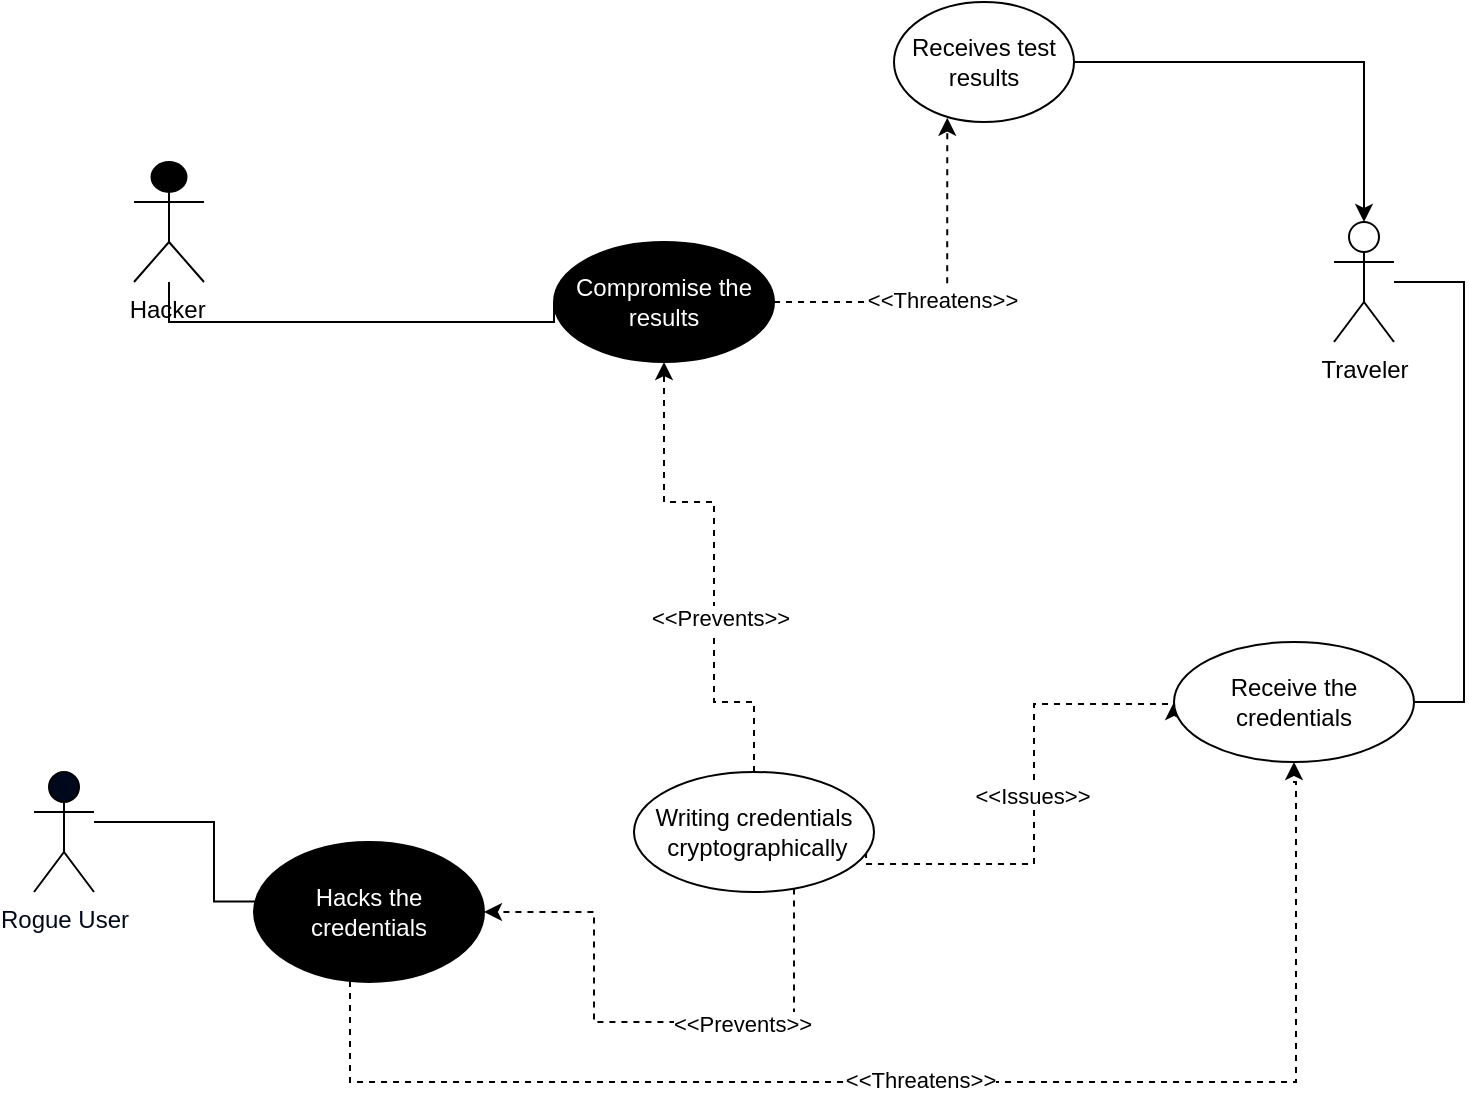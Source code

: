 <mxfile version="21.8.2" type="github">
  <diagram name="Page-1" id="hHoQwFloUAMHd9b8XSfH">
    <mxGraphModel dx="942" dy="1695" grid="1" gridSize="10" guides="1" tooltips="1" connect="1" arrows="1" fold="1" page="1" pageScale="1" pageWidth="850" pageHeight="1100" math="0" shadow="0">
      <root>
        <mxCell id="0" />
        <mxCell id="1" parent="0" />
        <mxCell id="bgF9OY12VIYj5gz-CZeS-47" style="edgeStyle=orthogonalEdgeStyle;rounded=0;orthogonalLoop=1;jettySize=auto;html=1;entryX=1;entryY=0.5;entryDx=0;entryDy=0;endArrow=none;endFill=0;" parent="1" source="bgF9OY12VIYj5gz-CZeS-6" target="bgF9OY12VIYj5gz-CZeS-46" edge="1">
          <mxGeometry relative="1" as="geometry">
            <mxPoint x="890" y="130" as="sourcePoint" />
            <Array as="points">
              <mxPoint x="785" y="230" />
            </Array>
          </mxGeometry>
        </mxCell>
        <object label="Traveler" id="bgF9OY12VIYj5gz-CZeS-6">
          <mxCell style="shape=umlActor;verticalLabelPosition=bottom;verticalAlign=top;html=1;outlineConnect=0;" parent="1" vertex="1">
            <mxGeometry x="720" y="-10" width="30" height="60" as="geometry" />
          </mxCell>
        </object>
        <mxCell id="bgF9OY12VIYj5gz-CZeS-39" style="edgeStyle=orthogonalEdgeStyle;rounded=0;orthogonalLoop=1;jettySize=auto;html=1;dashed=1;entryX=1;entryY=0.5;entryDx=0;entryDy=0;" parent="1" source="bgF9OY12VIYj5gz-CZeS-14" target="bgF9OY12VIYj5gz-CZeS-28" edge="1">
          <mxGeometry relative="1" as="geometry">
            <mxPoint x="340" y="290" as="targetPoint" />
            <Array as="points">
              <mxPoint x="450" y="390" />
              <mxPoint x="350" y="390" />
              <mxPoint x="350" y="335" />
            </Array>
          </mxGeometry>
        </mxCell>
        <mxCell id="bgF9OY12VIYj5gz-CZeS-40" value="&amp;lt;&amp;lt;Prevents&amp;gt;&amp;gt;" style="edgeLabel;html=1;align=center;verticalAlign=middle;resizable=0;points=[];" parent="bgF9OY12VIYj5gz-CZeS-39" vertex="1" connectable="0">
          <mxGeometry x="-0.33" y="1" relative="1" as="geometry">
            <mxPoint as="offset" />
          </mxGeometry>
        </mxCell>
        <mxCell id="bgF9OY12VIYj5gz-CZeS-51" style="edgeStyle=orthogonalEdgeStyle;rounded=0;orthogonalLoop=1;jettySize=auto;html=1;dashed=1;exitX=0.967;exitY=0.667;exitDx=0;exitDy=0;entryX=0;entryY=0.5;entryDx=0;entryDy=0;exitPerimeter=0;" parent="1" edge="1" target="bgF9OY12VIYj5gz-CZeS-46" source="bgF9OY12VIYj5gz-CZeS-14">
          <mxGeometry relative="1" as="geometry">
            <mxPoint x="540" y="310.95" as="sourcePoint" />
            <mxPoint x="640.0" y="230.95" as="targetPoint" />
            <Array as="points">
              <mxPoint x="486" y="311" />
              <mxPoint x="570" y="311" />
              <mxPoint x="570" y="231" />
            </Array>
          </mxGeometry>
        </mxCell>
        <mxCell id="bgF9OY12VIYj5gz-CZeS-52" value="&amp;lt;&amp;lt;Issues&amp;gt;&amp;gt;" style="edgeLabel;html=1;align=center;verticalAlign=middle;resizable=0;points=[];" parent="bgF9OY12VIYj5gz-CZeS-51" vertex="1" connectable="0">
          <mxGeometry x="0.28" y="1" relative="1" as="geometry">
            <mxPoint y="30" as="offset" />
          </mxGeometry>
        </mxCell>
        <mxCell id="bgF9OY12VIYj5gz-CZeS-81" style="edgeStyle=orthogonalEdgeStyle;rounded=0;orthogonalLoop=1;jettySize=auto;html=1;exitX=0.5;exitY=0;exitDx=0;exitDy=0;entryX=0.5;entryY=1;entryDx=0;entryDy=0;dashed=1;" parent="1" source="bgF9OY12VIYj5gz-CZeS-14" target="bgF9OY12VIYj5gz-CZeS-74" edge="1">
          <mxGeometry relative="1" as="geometry">
            <Array as="points">
              <mxPoint x="430" y="230" />
              <mxPoint x="410" y="230" />
              <mxPoint x="410" y="130" />
              <mxPoint x="385" y="130" />
            </Array>
          </mxGeometry>
        </mxCell>
        <mxCell id="bgF9OY12VIYj5gz-CZeS-82" value="&amp;lt;&amp;lt;Prevents&amp;gt;&amp;gt;" style="edgeLabel;html=1;align=center;verticalAlign=middle;resizable=0;points=[];" parent="bgF9OY12VIYj5gz-CZeS-81" vertex="1" connectable="0">
          <mxGeometry x="-0.12" y="-3" relative="1" as="geometry">
            <mxPoint y="13" as="offset" />
          </mxGeometry>
        </mxCell>
        <mxCell id="bgF9OY12VIYj5gz-CZeS-14" value="Writing credentials &amp;nbsp;cryptographically" style="ellipse;whiteSpace=wrap;html=1;" parent="1" vertex="1">
          <mxGeometry x="370" y="265" width="120" height="60" as="geometry" />
        </mxCell>
        <mxCell id="bgF9OY12VIYj5gz-CZeS-17" value="Receives test results" style="ellipse;whiteSpace=wrap;html=1;" parent="1" vertex="1">
          <mxGeometry x="500" y="-120" width="90" height="60" as="geometry" />
        </mxCell>
        <mxCell id="bgF9OY12VIYj5gz-CZeS-22" value="&lt;font color=&quot;#00091c&quot;&gt;Rogue User&lt;/font&gt;" style="shape=umlActor;verticalLabelPosition=bottom;verticalAlign=top;html=1;outlineConnect=0;fillColor=#00091C;fontColor=#ffffff;strokeColor=#000000;" parent="1" vertex="1">
          <mxGeometry x="70" y="265" width="30" height="60" as="geometry" />
        </mxCell>
        <mxCell id="bgF9OY12VIYj5gz-CZeS-24" value="" style="edgeStyle=orthogonalEdgeStyle;rounded=0;orthogonalLoop=1;jettySize=auto;html=1;entryX=0.025;entryY=0.425;entryDx=0;entryDy=0;entryPerimeter=0;endArrow=none;endFill=0;" parent="1" source="bgF9OY12VIYj5gz-CZeS-22" target="bgF9OY12VIYj5gz-CZeS-28" edge="1">
          <mxGeometry relative="1" as="geometry">
            <mxPoint x="260" y="460" as="targetPoint" />
            <Array as="points">
              <mxPoint x="160" y="290" />
              <mxPoint x="160" y="330" />
            </Array>
          </mxGeometry>
        </mxCell>
        <mxCell id="bgF9OY12VIYj5gz-CZeS-72" style="edgeStyle=orthogonalEdgeStyle;rounded=0;orthogonalLoop=1;jettySize=auto;html=1;entryX=0.5;entryY=1;entryDx=0;entryDy=0;dashed=1;" parent="1" source="bgF9OY12VIYj5gz-CZeS-28" target="bgF9OY12VIYj5gz-CZeS-46" edge="1">
          <mxGeometry relative="1" as="geometry">
            <mxPoint x="700" y="280" as="targetPoint" />
            <Array as="points">
              <mxPoint x="228" y="420" />
              <mxPoint x="701" y="420" />
              <mxPoint x="701" y="270" />
              <mxPoint x="700" y="270" />
            </Array>
          </mxGeometry>
        </mxCell>
        <mxCell id="bgF9OY12VIYj5gz-CZeS-73" value="&amp;lt;&amp;lt;Threatens&amp;gt;&amp;gt;" style="edgeLabel;html=1;align=center;verticalAlign=middle;resizable=0;points=[];" parent="bgF9OY12VIYj5gz-CZeS-72" vertex="1" connectable="0">
          <mxGeometry x="-0.019" y="1" relative="1" as="geometry">
            <mxPoint as="offset" />
          </mxGeometry>
        </mxCell>
        <mxCell id="bgF9OY12VIYj5gz-CZeS-28" value="&lt;font color=&quot;#ffffff&quot;&gt;Hacks the credentials&lt;/font&gt;" style="ellipse;whiteSpace=wrap;html=1;fillColor=#000000;" parent="1" vertex="1">
          <mxGeometry x="180" y="300" width="115" height="70" as="geometry" />
        </mxCell>
        <mxCell id="bgF9OY12VIYj5gz-CZeS-46" value="Receive the credentials" style="ellipse;whiteSpace=wrap;html=1;" parent="1" vertex="1">
          <mxGeometry x="640" y="200" width="120" height="60" as="geometry" />
        </mxCell>
        <mxCell id="bgF9OY12VIYj5gz-CZeS-75" style="edgeStyle=orthogonalEdgeStyle;rounded=0;orthogonalLoop=1;jettySize=auto;html=1;entryX=0;entryY=0.5;entryDx=0;entryDy=0;endArrow=none;endFill=0;" parent="1" source="bgF9OY12VIYj5gz-CZeS-64" target="bgF9OY12VIYj5gz-CZeS-74" edge="1">
          <mxGeometry relative="1" as="geometry">
            <Array as="points">
              <mxPoint x="138" y="40" />
            </Array>
          </mxGeometry>
        </mxCell>
        <mxCell id="bgF9OY12VIYj5gz-CZeS-64" value="Hacker&amp;nbsp;" style="shape=umlActor;verticalLabelPosition=bottom;verticalAlign=top;html=1;outlineConnect=0;fillColor=#000000;" parent="1" vertex="1">
          <mxGeometry x="120" y="-40" width="35" height="60" as="geometry" />
        </mxCell>
        <mxCell id="bgF9OY12VIYj5gz-CZeS-70" style="edgeStyle=orthogonalEdgeStyle;rounded=0;orthogonalLoop=1;jettySize=auto;html=1;entryX=0.5;entryY=0;entryDx=0;entryDy=0;entryPerimeter=0;" parent="1" source="bgF9OY12VIYj5gz-CZeS-17" target="bgF9OY12VIYj5gz-CZeS-6" edge="1">
          <mxGeometry relative="1" as="geometry" />
        </mxCell>
        <mxCell id="bgF9OY12VIYj5gz-CZeS-74" value="&lt;font color=&quot;#ffffff&quot;&gt;Compromise the results&lt;/font&gt;" style="ellipse;whiteSpace=wrap;html=1;fillColor=#000000;" parent="1" vertex="1">
          <mxGeometry x="330" width="110" height="60" as="geometry" />
        </mxCell>
        <mxCell id="bgF9OY12VIYj5gz-CZeS-77" style="edgeStyle=orthogonalEdgeStyle;rounded=0;orthogonalLoop=1;jettySize=auto;html=1;entryX=0.296;entryY=0.964;entryDx=0;entryDy=0;entryPerimeter=0;dashed=1;" parent="1" source="bgF9OY12VIYj5gz-CZeS-74" target="bgF9OY12VIYj5gz-CZeS-17" edge="1">
          <mxGeometry relative="1" as="geometry" />
        </mxCell>
        <mxCell id="bgF9OY12VIYj5gz-CZeS-80" value="&amp;lt;&amp;lt;Threatens&amp;gt;&amp;gt;" style="edgeLabel;html=1;align=center;verticalAlign=middle;resizable=0;points=[];" parent="bgF9OY12VIYj5gz-CZeS-77" vertex="1" connectable="0">
          <mxGeometry x="-0.161" y="1" relative="1" as="geometry">
            <mxPoint x="9" as="offset" />
          </mxGeometry>
        </mxCell>
      </root>
    </mxGraphModel>
  </diagram>
</mxfile>
